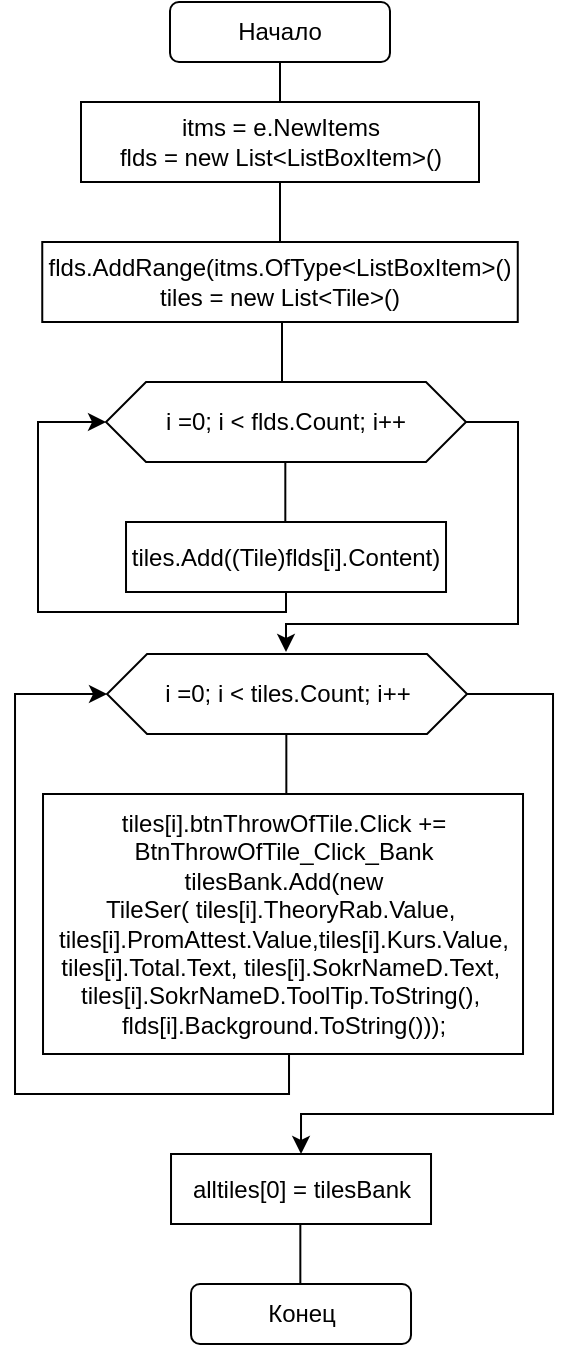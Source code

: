 <mxfile version="17.4.2" type="device"><diagram id="VzKifRJuxhNQq5dnLD13" name="Страница 1"><mxGraphModel dx="1038" dy="660" grid="1" gridSize="10" guides="1" tooltips="1" connect="1" arrows="1" fold="1" page="1" pageScale="1" pageWidth="850" pageHeight="1100" math="0" shadow="0"><root><mxCell id="0"/><mxCell id="1" parent="0"/><mxCell id="CK4iEnL6XrLZDD3i-yHl-1" value="Начало" style="rounded=1;whiteSpace=wrap;html=1;" parent="1" vertex="1"><mxGeometry x="369" y="180" width="110" height="30" as="geometry"/></mxCell><mxCell id="CK4iEnL6XrLZDD3i-yHl-2" value="" style="endArrow=none;html=1;rounded=0;entryX=0.5;entryY=1;entryDx=0;entryDy=0;" parent="1" target="CK4iEnL6XrLZDD3i-yHl-1" edge="1"><mxGeometry width="50" height="50" relative="1" as="geometry"><mxPoint x="424" y="230" as="sourcePoint"/><mxPoint x="450" y="310" as="targetPoint"/></mxGeometry></mxCell><mxCell id="CK4iEnL6XrLZDD3i-yHl-14" value="tiles.Add((Tile)flds[i].Content)" style="rounded=0;whiteSpace=wrap;html=1;" parent="1" vertex="1"><mxGeometry x="347.01" y="440" width="160" height="35" as="geometry"/></mxCell><mxCell id="CK4iEnL6XrLZDD3i-yHl-15" value="" style="endArrow=none;html=1;rounded=0;entryX=0.5;entryY=1;entryDx=0;entryDy=0;" parent="1" edge="1"><mxGeometry width="50" height="50" relative="1" as="geometry"><mxPoint x="426.66" y="440" as="sourcePoint"/><mxPoint x="426.66" y="410" as="targetPoint"/></mxGeometry></mxCell><mxCell id="CK4iEnL6XrLZDD3i-yHl-16" value="" style="endArrow=none;html=1;rounded=0;exitX=0;exitY=0.5;exitDx=0;exitDy=0;startArrow=classic;startFill=1;" parent="1" source="CK4iEnL6XrLZDD3i-yHl-21" edge="1"><mxGeometry width="50" height="50" relative="1" as="geometry"><mxPoint x="283" y="495" as="sourcePoint"/><mxPoint x="427" y="475" as="targetPoint"/><Array as="points"><mxPoint x="303" y="390"/><mxPoint x="303" y="485"/><mxPoint x="427" y="485"/></Array></mxGeometry></mxCell><mxCell id="CK4iEnL6XrLZDD3i-yHl-21" value="&lt;span&gt;i =0; i &amp;lt; flds.Count; i++&lt;/span&gt;" style="shape=hexagon;perimeter=hexagonPerimeter2;whiteSpace=wrap;html=1;fixedSize=1;" parent="1" vertex="1"><mxGeometry x="337.01" y="370" width="180" height="40" as="geometry"/></mxCell><mxCell id="CK4iEnL6XrLZDD3i-yHl-23" value="" style="endArrow=none;html=1;rounded=0;exitX=0.5;exitY=0;exitDx=0;exitDy=0;startArrow=classic;startFill=1;entryX=1;entryY=0.5;entryDx=0;entryDy=0;" parent="1" target="CK4iEnL6XrLZDD3i-yHl-21" edge="1"><mxGeometry width="50" height="50" relative="1" as="geometry"><mxPoint x="427.005" y="505" as="sourcePoint"/><mxPoint x="517.01" y="386" as="targetPoint"/><Array as="points"><mxPoint x="427" y="491"/><mxPoint x="543" y="491"/><mxPoint x="543" y="390"/></Array></mxGeometry></mxCell><mxCell id="CK4iEnL6XrLZDD3i-yHl-28" value="itms = e.NewItems&lt;br&gt;flds = new List&amp;lt;ListBoxItem&amp;gt;()" style="rounded=0;whiteSpace=wrap;html=1;" parent="1" vertex="1"><mxGeometry x="324.5" y="230" width="199" height="40" as="geometry"/></mxCell><mxCell id="CK4iEnL6XrLZDD3i-yHl-29" value="flds.AddRange(itms.OfType&amp;lt;ListBoxItem&amp;gt;()&lt;br&gt;tiles = new List&amp;lt;Tile&amp;gt;()" style="rounded=0;whiteSpace=wrap;html=1;" parent="1" vertex="1"><mxGeometry x="305.13" y="300" width="237.75" height="40" as="geometry"/></mxCell><mxCell id="CK4iEnL6XrLZDD3i-yHl-31" value="" style="endArrow=none;html=1;rounded=0;entryX=0.5;entryY=1;entryDx=0;entryDy=0;" parent="1" edge="1"><mxGeometry width="50" height="50" relative="1" as="geometry"><mxPoint x="424.0" y="300" as="sourcePoint"/><mxPoint x="424.0" y="270" as="targetPoint"/></mxGeometry></mxCell><mxCell id="CK4iEnL6XrLZDD3i-yHl-40" value="&lt;div&gt;tiles[i].btnThrowOfTile.Click += BtnThrowOfTile_Click_Bank&lt;br&gt;&lt;/div&gt;&lt;div&gt;tilesBank.Add(new TileSer(&amp;nbsp;&lt;span&gt;tiles[i].TheoryRab.Value,&amp;nbsp;&lt;/span&gt;&lt;/div&gt;&lt;div&gt;&lt;span&gt;tiles[i].PromAttest.Value,&lt;/span&gt;&lt;span&gt;tiles[i].Kurs.Value,&lt;/span&gt;&lt;/div&gt;&lt;div&gt;tiles[i].Total.Text,&amp;nbsp;&lt;span&gt;tiles[i].SokrNameD.Text,&amp;nbsp;&lt;/span&gt;&lt;/div&gt;&lt;div&gt;&lt;span&gt;tiles[i].SokrNameD.ToolTip.ToString(),&amp;nbsp;&lt;/span&gt;&lt;/div&gt;&lt;div&gt;&lt;span&gt;flds[i].Background.ToString()));&lt;/span&gt;&lt;/div&gt;" style="rounded=0;whiteSpace=wrap;html=1;" parent="1" vertex="1"><mxGeometry x="305.51" y="576" width="240" height="130" as="geometry"/></mxCell><mxCell id="CK4iEnL6XrLZDD3i-yHl-41" value="" style="endArrow=none;html=1;rounded=0;entryX=0.5;entryY=1;entryDx=0;entryDy=0;" parent="1" edge="1"><mxGeometry width="50" height="50" relative="1" as="geometry"><mxPoint x="427.17" y="576" as="sourcePoint"/><mxPoint x="427.17" y="546" as="targetPoint"/></mxGeometry></mxCell><mxCell id="CK4iEnL6XrLZDD3i-yHl-42" value="" style="endArrow=none;html=1;rounded=0;exitX=0;exitY=0.5;exitDx=0;exitDy=0;startArrow=classic;startFill=1;" parent="1" source="CK4iEnL6XrLZDD3i-yHl-43" edge="1"><mxGeometry width="50" height="50" relative="1" as="geometry"><mxPoint x="338.4" y="556" as="sourcePoint"/><mxPoint x="428.51" y="706" as="targetPoint"/><Array as="points"><mxPoint x="291.51" y="526"/><mxPoint x="291.51" y="726"/><mxPoint x="428.51" y="726"/></Array></mxGeometry></mxCell><mxCell id="CK4iEnL6XrLZDD3i-yHl-43" value="&lt;span&gt;i =0; i &amp;lt; tiles.Count; i++&lt;/span&gt;" style="shape=hexagon;perimeter=hexagonPerimeter2;whiteSpace=wrap;html=1;fixedSize=1;" parent="1" vertex="1"><mxGeometry x="337.52" y="506" width="180" height="40" as="geometry"/></mxCell><mxCell id="CK4iEnL6XrLZDD3i-yHl-45" value="alltiles[0] = tilesBank" style="rounded=0;whiteSpace=wrap;html=1;" parent="1" vertex="1"><mxGeometry x="369.51" y="756" width="130" height="35" as="geometry"/></mxCell><mxCell id="CK4iEnL6XrLZDD3i-yHl-46" value="" style="endArrow=none;html=1;rounded=0;entryX=0.5;entryY=1;entryDx=0;entryDy=0;" parent="1" edge="1"><mxGeometry width="50" height="50" relative="1" as="geometry"><mxPoint x="425" y="370" as="sourcePoint"/><mxPoint x="425" y="340" as="targetPoint"/></mxGeometry></mxCell><mxCell id="CK4iEnL6XrLZDD3i-yHl-47" value="" style="endArrow=none;html=1;rounded=0;startArrow=classic;startFill=1;entryX=1;entryY=0.5;entryDx=0;entryDy=0;exitX=0.5;exitY=0;exitDx=0;exitDy=0;" parent="1" source="CK4iEnL6XrLZDD3i-yHl-45" edge="1" target="CK4iEnL6XrLZDD3i-yHl-43"><mxGeometry width="50" height="50" relative="1" as="geometry"><mxPoint x="430.51" y="756" as="sourcePoint"/><mxPoint x="514.52" y="566" as="targetPoint"/><Array as="points"><mxPoint x="434.51" y="736"/><mxPoint x="560.51" y="736"/><mxPoint x="560.51" y="526"/></Array></mxGeometry></mxCell><mxCell id="CK4iEnL6XrLZDD3i-yHl-48" value="Конец" style="rounded=1;whiteSpace=wrap;html=1;" parent="1" vertex="1"><mxGeometry x="379.51" y="821" width="110" height="30" as="geometry"/></mxCell><mxCell id="CK4iEnL6XrLZDD3i-yHl-49" value="" style="endArrow=none;html=1;rounded=0;entryX=0.5;entryY=1;entryDx=0;entryDy=0;" parent="1" edge="1"><mxGeometry width="50" height="50" relative="1" as="geometry"><mxPoint x="434.17" y="821" as="sourcePoint"/><mxPoint x="434.17" y="791" as="targetPoint"/></mxGeometry></mxCell></root></mxGraphModel></diagram></mxfile>